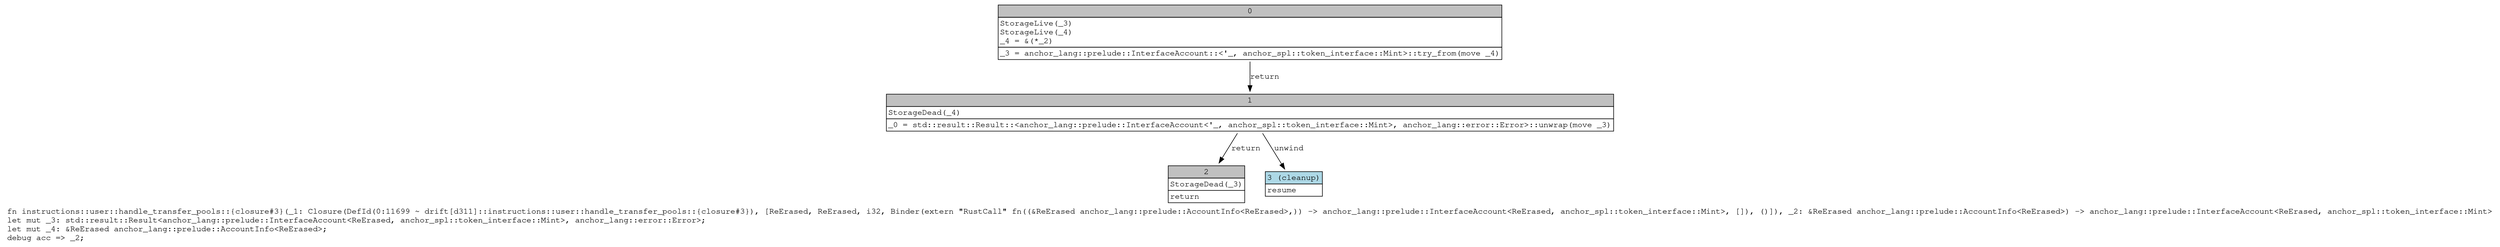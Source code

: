 digraph Mir_0_11699 {
    graph [fontname="Courier, monospace"];
    node [fontname="Courier, monospace"];
    edge [fontname="Courier, monospace"];
    label=<fn instructions::user::handle_transfer_pools::{closure#3}(_1: Closure(DefId(0:11699 ~ drift[d311]::instructions::user::handle_transfer_pools::{closure#3}), [ReErased, ReErased, i32, Binder(extern &quot;RustCall&quot; fn((&amp;ReErased anchor_lang::prelude::AccountInfo&lt;ReErased&gt;,)) -&gt; anchor_lang::prelude::InterfaceAccount&lt;ReErased, anchor_spl::token_interface::Mint&gt;, []), ()]), _2: &amp;ReErased anchor_lang::prelude::AccountInfo&lt;ReErased&gt;) -&gt; anchor_lang::prelude::InterfaceAccount&lt;ReErased, anchor_spl::token_interface::Mint&gt;<br align="left"/>let mut _3: std::result::Result&lt;anchor_lang::prelude::InterfaceAccount&lt;ReErased, anchor_spl::token_interface::Mint&gt;, anchor_lang::error::Error&gt;;<br align="left"/>let mut _4: &amp;ReErased anchor_lang::prelude::AccountInfo&lt;ReErased&gt;;<br align="left"/>debug acc =&gt; _2;<br align="left"/>>;
    bb0__0_11699 [shape="none", label=<<table border="0" cellborder="1" cellspacing="0"><tr><td bgcolor="gray" align="center" colspan="1">0</td></tr><tr><td align="left" balign="left">StorageLive(_3)<br/>StorageLive(_4)<br/>_4 = &amp;(*_2)<br/></td></tr><tr><td align="left">_3 = anchor_lang::prelude::InterfaceAccount::&lt;'_, anchor_spl::token_interface::Mint&gt;::try_from(move _4)</td></tr></table>>];
    bb1__0_11699 [shape="none", label=<<table border="0" cellborder="1" cellspacing="0"><tr><td bgcolor="gray" align="center" colspan="1">1</td></tr><tr><td align="left" balign="left">StorageDead(_4)<br/></td></tr><tr><td align="left">_0 = std::result::Result::&lt;anchor_lang::prelude::InterfaceAccount&lt;'_, anchor_spl::token_interface::Mint&gt;, anchor_lang::error::Error&gt;::unwrap(move _3)</td></tr></table>>];
    bb2__0_11699 [shape="none", label=<<table border="0" cellborder="1" cellspacing="0"><tr><td bgcolor="gray" align="center" colspan="1">2</td></tr><tr><td align="left" balign="left">StorageDead(_3)<br/></td></tr><tr><td align="left">return</td></tr></table>>];
    bb3__0_11699 [shape="none", label=<<table border="0" cellborder="1" cellspacing="0"><tr><td bgcolor="lightblue" align="center" colspan="1">3 (cleanup)</td></tr><tr><td align="left">resume</td></tr></table>>];
    bb0__0_11699 -> bb1__0_11699 [label="return"];
    bb1__0_11699 -> bb2__0_11699 [label="return"];
    bb1__0_11699 -> bb3__0_11699 [label="unwind"];
}
